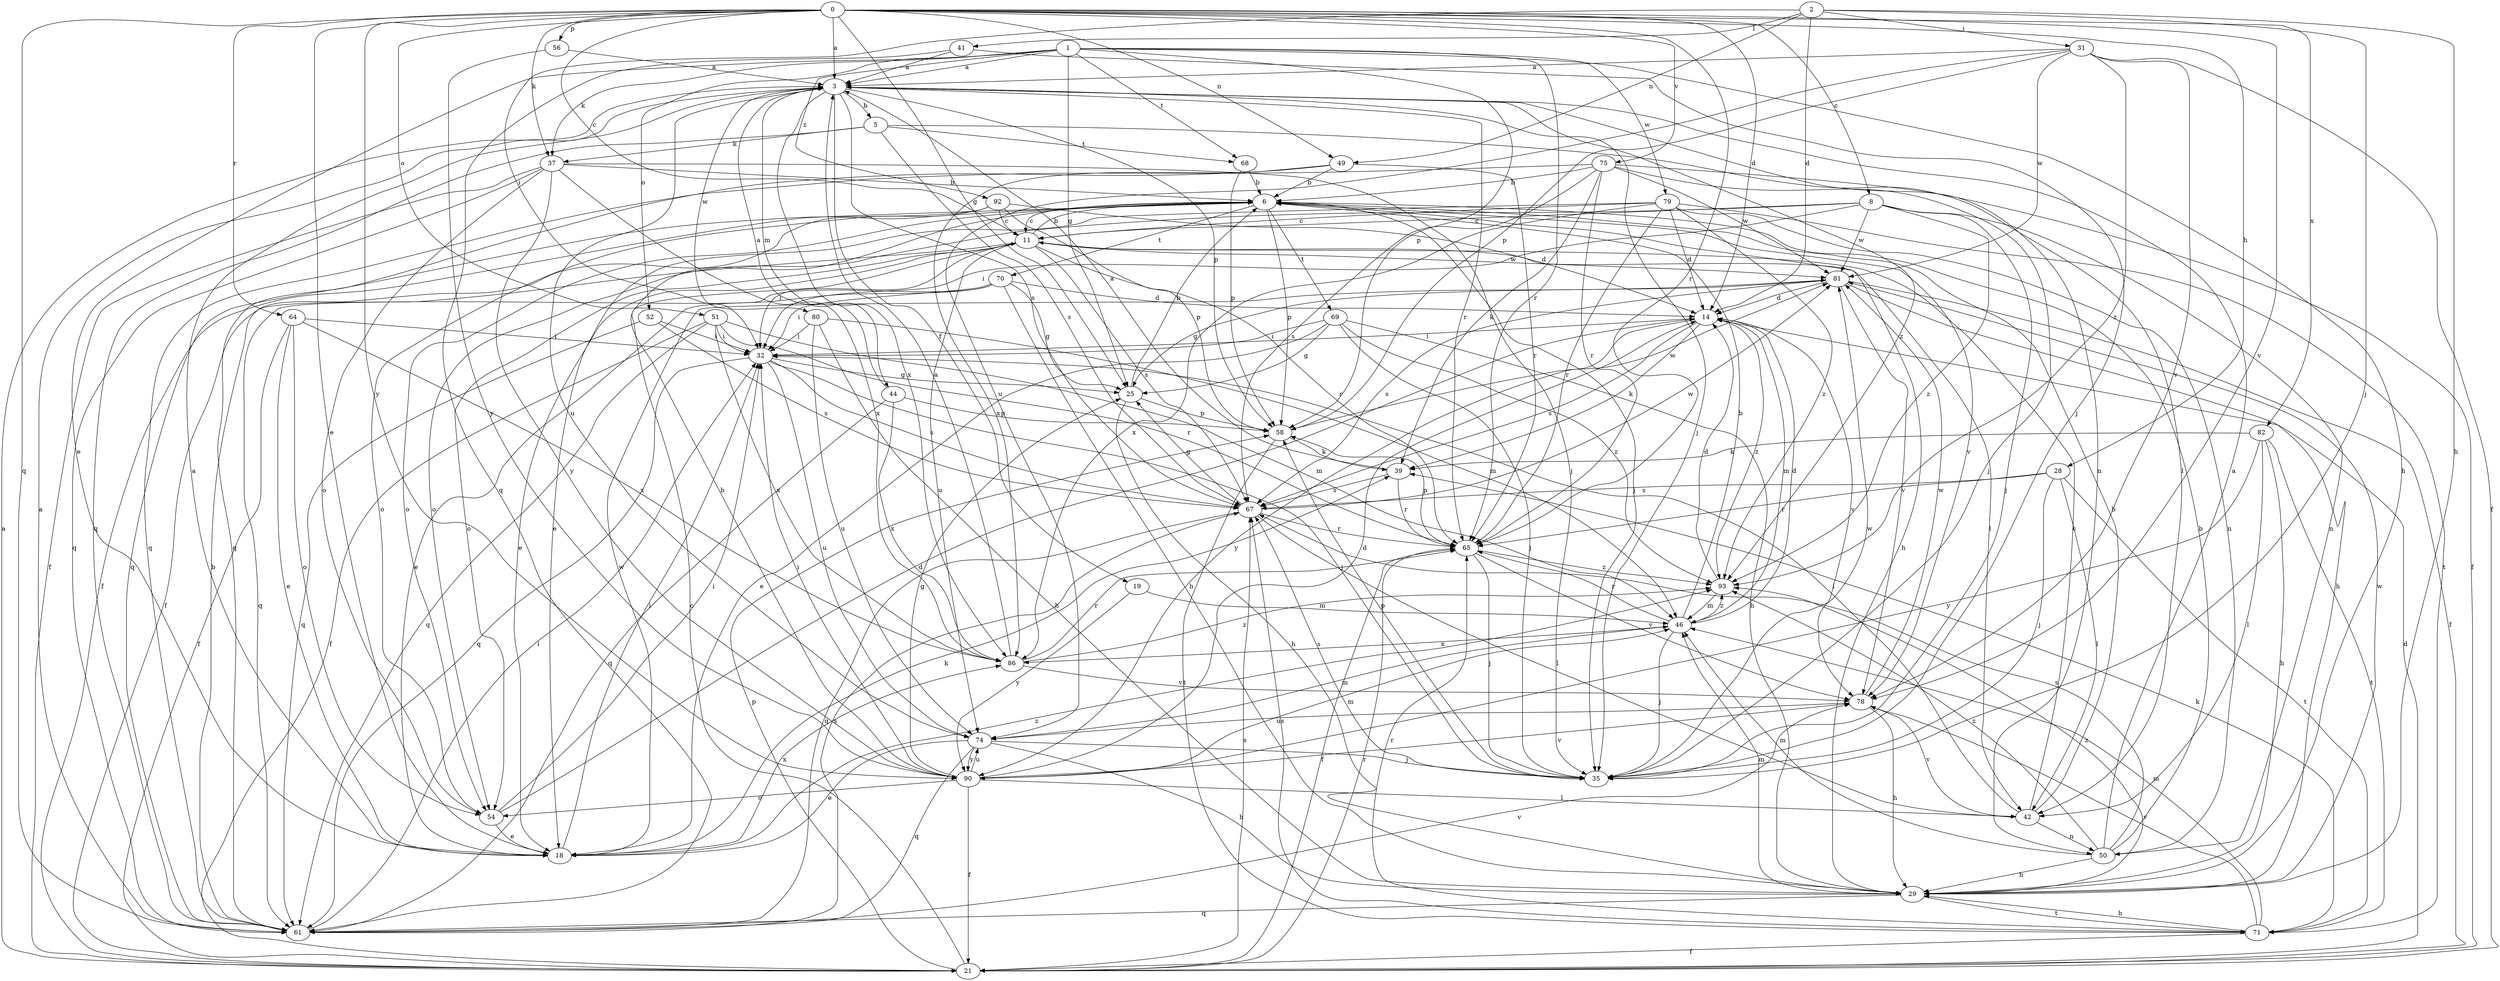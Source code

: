 strict digraph  {
0;
1;
2;
3;
5;
6;
8;
11;
14;
18;
19;
21;
25;
28;
29;
31;
32;
35;
37;
39;
41;
42;
44;
46;
49;
50;
51;
52;
54;
56;
58;
61;
64;
65;
67;
68;
69;
70;
71;
74;
75;
78;
79;
80;
81;
82;
86;
90;
92;
93;
0 -> 3  [label=a];
0 -> 8  [label=c];
0 -> 11  [label=c];
0 -> 14  [label=d];
0 -> 18  [label=e];
0 -> 25  [label=g];
0 -> 28  [label=h];
0 -> 37  [label=k];
0 -> 49  [label=n];
0 -> 51  [label=o];
0 -> 56  [label=p];
0 -> 61  [label=q];
0 -> 64  [label=r];
0 -> 65  [label=r];
0 -> 75  [label=v];
0 -> 78  [label=v];
0 -> 82  [label=x];
0 -> 90  [label=y];
1 -> 3  [label=a];
1 -> 18  [label=e];
1 -> 25  [label=g];
1 -> 29  [label=h];
1 -> 37  [label=k];
1 -> 52  [label=o];
1 -> 58  [label=p];
1 -> 65  [label=r];
1 -> 68  [label=t];
1 -> 79  [label=w];
1 -> 92  [label=z];
2 -> 14  [label=d];
2 -> 29  [label=h];
2 -> 31  [label=i];
2 -> 32  [label=i];
2 -> 35  [label=j];
2 -> 41  [label=l];
2 -> 49  [label=n];
3 -> 5  [label=b];
3 -> 19  [label=f];
3 -> 35  [label=j];
3 -> 44  [label=m];
3 -> 50  [label=n];
3 -> 58  [label=p];
3 -> 65  [label=r];
3 -> 67  [label=s];
3 -> 74  [label=u];
3 -> 80  [label=w];
3 -> 86  [label=x];
3 -> 93  [label=z];
5 -> 37  [label=k];
5 -> 42  [label=l];
5 -> 61  [label=q];
5 -> 67  [label=s];
5 -> 68  [label=t];
6 -> 11  [label=c];
6 -> 21  [label=f];
6 -> 29  [label=h];
6 -> 35  [label=j];
6 -> 54  [label=o];
6 -> 58  [label=p];
6 -> 69  [label=t];
6 -> 70  [label=t];
6 -> 78  [label=v];
8 -> 11  [label=c];
8 -> 32  [label=i];
8 -> 35  [label=j];
8 -> 50  [label=n];
8 -> 54  [label=o];
8 -> 81  [label=w];
8 -> 93  [label=z];
11 -> 6  [label=b];
11 -> 18  [label=e];
11 -> 21  [label=f];
11 -> 32  [label=i];
11 -> 42  [label=l];
11 -> 54  [label=o];
11 -> 65  [label=r];
11 -> 67  [label=s];
11 -> 74  [label=u];
11 -> 81  [label=w];
14 -> 32  [label=i];
14 -> 39  [label=k];
14 -> 46  [label=m];
14 -> 67  [label=s];
14 -> 78  [label=v];
14 -> 90  [label=y];
14 -> 93  [label=z];
18 -> 3  [label=a];
18 -> 32  [label=i];
18 -> 39  [label=k];
18 -> 81  [label=w];
18 -> 86  [label=x];
18 -> 93  [label=z];
19 -> 46  [label=m];
19 -> 90  [label=y];
21 -> 3  [label=a];
21 -> 11  [label=c];
21 -> 14  [label=d];
21 -> 58  [label=p];
21 -> 65  [label=r];
21 -> 67  [label=s];
25 -> 6  [label=b];
25 -> 29  [label=h];
25 -> 58  [label=p];
28 -> 35  [label=j];
28 -> 42  [label=l];
28 -> 65  [label=r];
28 -> 67  [label=s];
28 -> 71  [label=t];
29 -> 46  [label=m];
29 -> 61  [label=q];
29 -> 71  [label=t];
29 -> 81  [label=w];
29 -> 93  [label=z];
31 -> 3  [label=a];
31 -> 21  [label=f];
31 -> 58  [label=p];
31 -> 74  [label=u];
31 -> 78  [label=v];
31 -> 81  [label=w];
31 -> 93  [label=z];
32 -> 25  [label=g];
32 -> 35  [label=j];
32 -> 61  [label=q];
32 -> 67  [label=s];
32 -> 74  [label=u];
35 -> 58  [label=p];
35 -> 67  [label=s];
35 -> 81  [label=w];
37 -> 6  [label=b];
37 -> 21  [label=f];
37 -> 35  [label=j];
37 -> 54  [label=o];
37 -> 61  [label=q];
37 -> 86  [label=x];
37 -> 90  [label=y];
39 -> 3  [label=a];
39 -> 65  [label=r];
39 -> 67  [label=s];
41 -> 3  [label=a];
41 -> 35  [label=j];
41 -> 61  [label=q];
42 -> 6  [label=b];
42 -> 11  [label=c];
42 -> 32  [label=i];
42 -> 50  [label=n];
42 -> 78  [label=v];
44 -> 3  [label=a];
44 -> 58  [label=p];
44 -> 61  [label=q];
44 -> 86  [label=x];
46 -> 6  [label=b];
46 -> 14  [label=d];
46 -> 35  [label=j];
46 -> 65  [label=r];
46 -> 86  [label=x];
46 -> 93  [label=z];
49 -> 6  [label=b];
49 -> 61  [label=q];
49 -> 65  [label=r];
49 -> 86  [label=x];
50 -> 3  [label=a];
50 -> 6  [label=b];
50 -> 29  [label=h];
50 -> 46  [label=m];
50 -> 67  [label=s];
50 -> 93  [label=z];
51 -> 21  [label=f];
51 -> 32  [label=i];
51 -> 46  [label=m];
51 -> 61  [label=q];
51 -> 65  [label=r];
51 -> 86  [label=x];
52 -> 32  [label=i];
52 -> 61  [label=q];
52 -> 67  [label=s];
54 -> 14  [label=d];
54 -> 18  [label=e];
54 -> 32  [label=i];
56 -> 3  [label=a];
56 -> 90  [label=y];
58 -> 39  [label=k];
58 -> 71  [label=t];
58 -> 81  [label=w];
61 -> 3  [label=a];
61 -> 6  [label=b];
61 -> 32  [label=i];
61 -> 67  [label=s];
61 -> 78  [label=v];
64 -> 18  [label=e];
64 -> 21  [label=f];
64 -> 32  [label=i];
64 -> 54  [label=o];
64 -> 86  [label=x];
65 -> 21  [label=f];
65 -> 35  [label=j];
65 -> 58  [label=p];
65 -> 78  [label=v];
65 -> 93  [label=z];
67 -> 25  [label=g];
67 -> 42  [label=l];
67 -> 61  [label=q];
67 -> 65  [label=r];
67 -> 81  [label=w];
68 -> 6  [label=b];
68 -> 58  [label=p];
69 -> 18  [label=e];
69 -> 25  [label=g];
69 -> 29  [label=h];
69 -> 32  [label=i];
69 -> 35  [label=j];
69 -> 93  [label=z];
70 -> 14  [label=d];
70 -> 18  [label=e];
70 -> 25  [label=g];
70 -> 29  [label=h];
70 -> 32  [label=i];
70 -> 61  [label=q];
71 -> 21  [label=f];
71 -> 29  [label=h];
71 -> 39  [label=k];
71 -> 46  [label=m];
71 -> 65  [label=r];
71 -> 67  [label=s];
71 -> 78  [label=v];
74 -> 18  [label=e];
74 -> 29  [label=h];
74 -> 35  [label=j];
74 -> 46  [label=m];
74 -> 61  [label=q];
74 -> 90  [label=y];
75 -> 6  [label=b];
75 -> 21  [label=f];
75 -> 35  [label=j];
75 -> 39  [label=k];
75 -> 61  [label=q];
75 -> 65  [label=r];
75 -> 67  [label=s];
75 -> 81  [label=w];
78 -> 29  [label=h];
78 -> 74  [label=u];
78 -> 81  [label=w];
79 -> 11  [label=c];
79 -> 14  [label=d];
79 -> 18  [label=e];
79 -> 50  [label=n];
79 -> 65  [label=r];
79 -> 71  [label=t];
79 -> 86  [label=x];
79 -> 93  [label=z];
80 -> 29  [label=h];
80 -> 32  [label=i];
80 -> 46  [label=m];
80 -> 74  [label=u];
81 -> 14  [label=d];
81 -> 21  [label=f];
81 -> 25  [label=g];
81 -> 29  [label=h];
81 -> 67  [label=s];
81 -> 78  [label=v];
82 -> 29  [label=h];
82 -> 39  [label=k];
82 -> 42  [label=l];
82 -> 71  [label=t];
82 -> 90  [label=y];
86 -> 3  [label=a];
86 -> 65  [label=r];
86 -> 78  [label=v];
86 -> 93  [label=z];
90 -> 6  [label=b];
90 -> 14  [label=d];
90 -> 21  [label=f];
90 -> 25  [label=g];
90 -> 32  [label=i];
90 -> 42  [label=l];
90 -> 46  [label=m];
90 -> 54  [label=o];
90 -> 74  [label=u];
90 -> 78  [label=v];
92 -> 11  [label=c];
92 -> 14  [label=d];
92 -> 54  [label=o];
92 -> 58  [label=p];
92 -> 61  [label=q];
93 -> 14  [label=d];
93 -> 46  [label=m];
}
